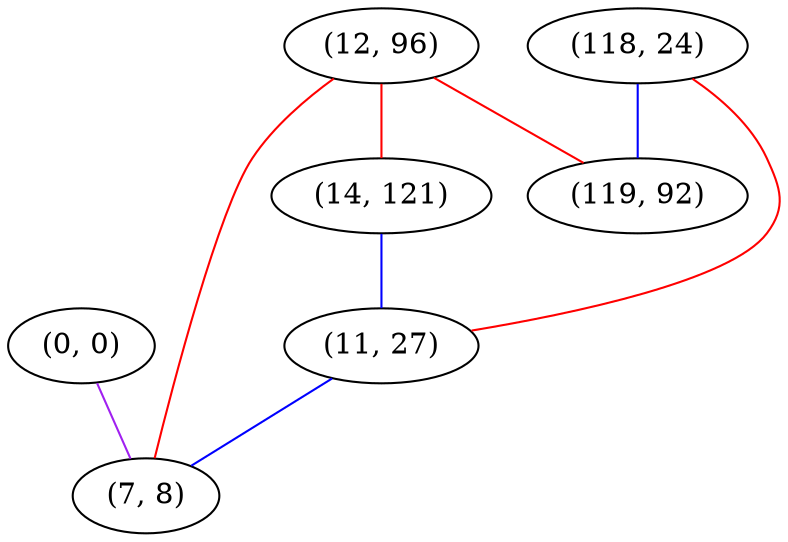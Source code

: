 graph "" {
"(0, 0)";
"(118, 24)";
"(12, 96)";
"(119, 92)";
"(14, 121)";
"(11, 27)";
"(7, 8)";
"(0, 0)" -- "(7, 8)"  [color=purple, key=0, weight=4];
"(118, 24)" -- "(119, 92)"  [color=blue, key=0, weight=3];
"(118, 24)" -- "(11, 27)"  [color=red, key=0, weight=1];
"(12, 96)" -- "(119, 92)"  [color=red, key=0, weight=1];
"(12, 96)" -- "(14, 121)"  [color=red, key=0, weight=1];
"(12, 96)" -- "(7, 8)"  [color=red, key=0, weight=1];
"(14, 121)" -- "(11, 27)"  [color=blue, key=0, weight=3];
"(11, 27)" -- "(7, 8)"  [color=blue, key=0, weight=3];
}

